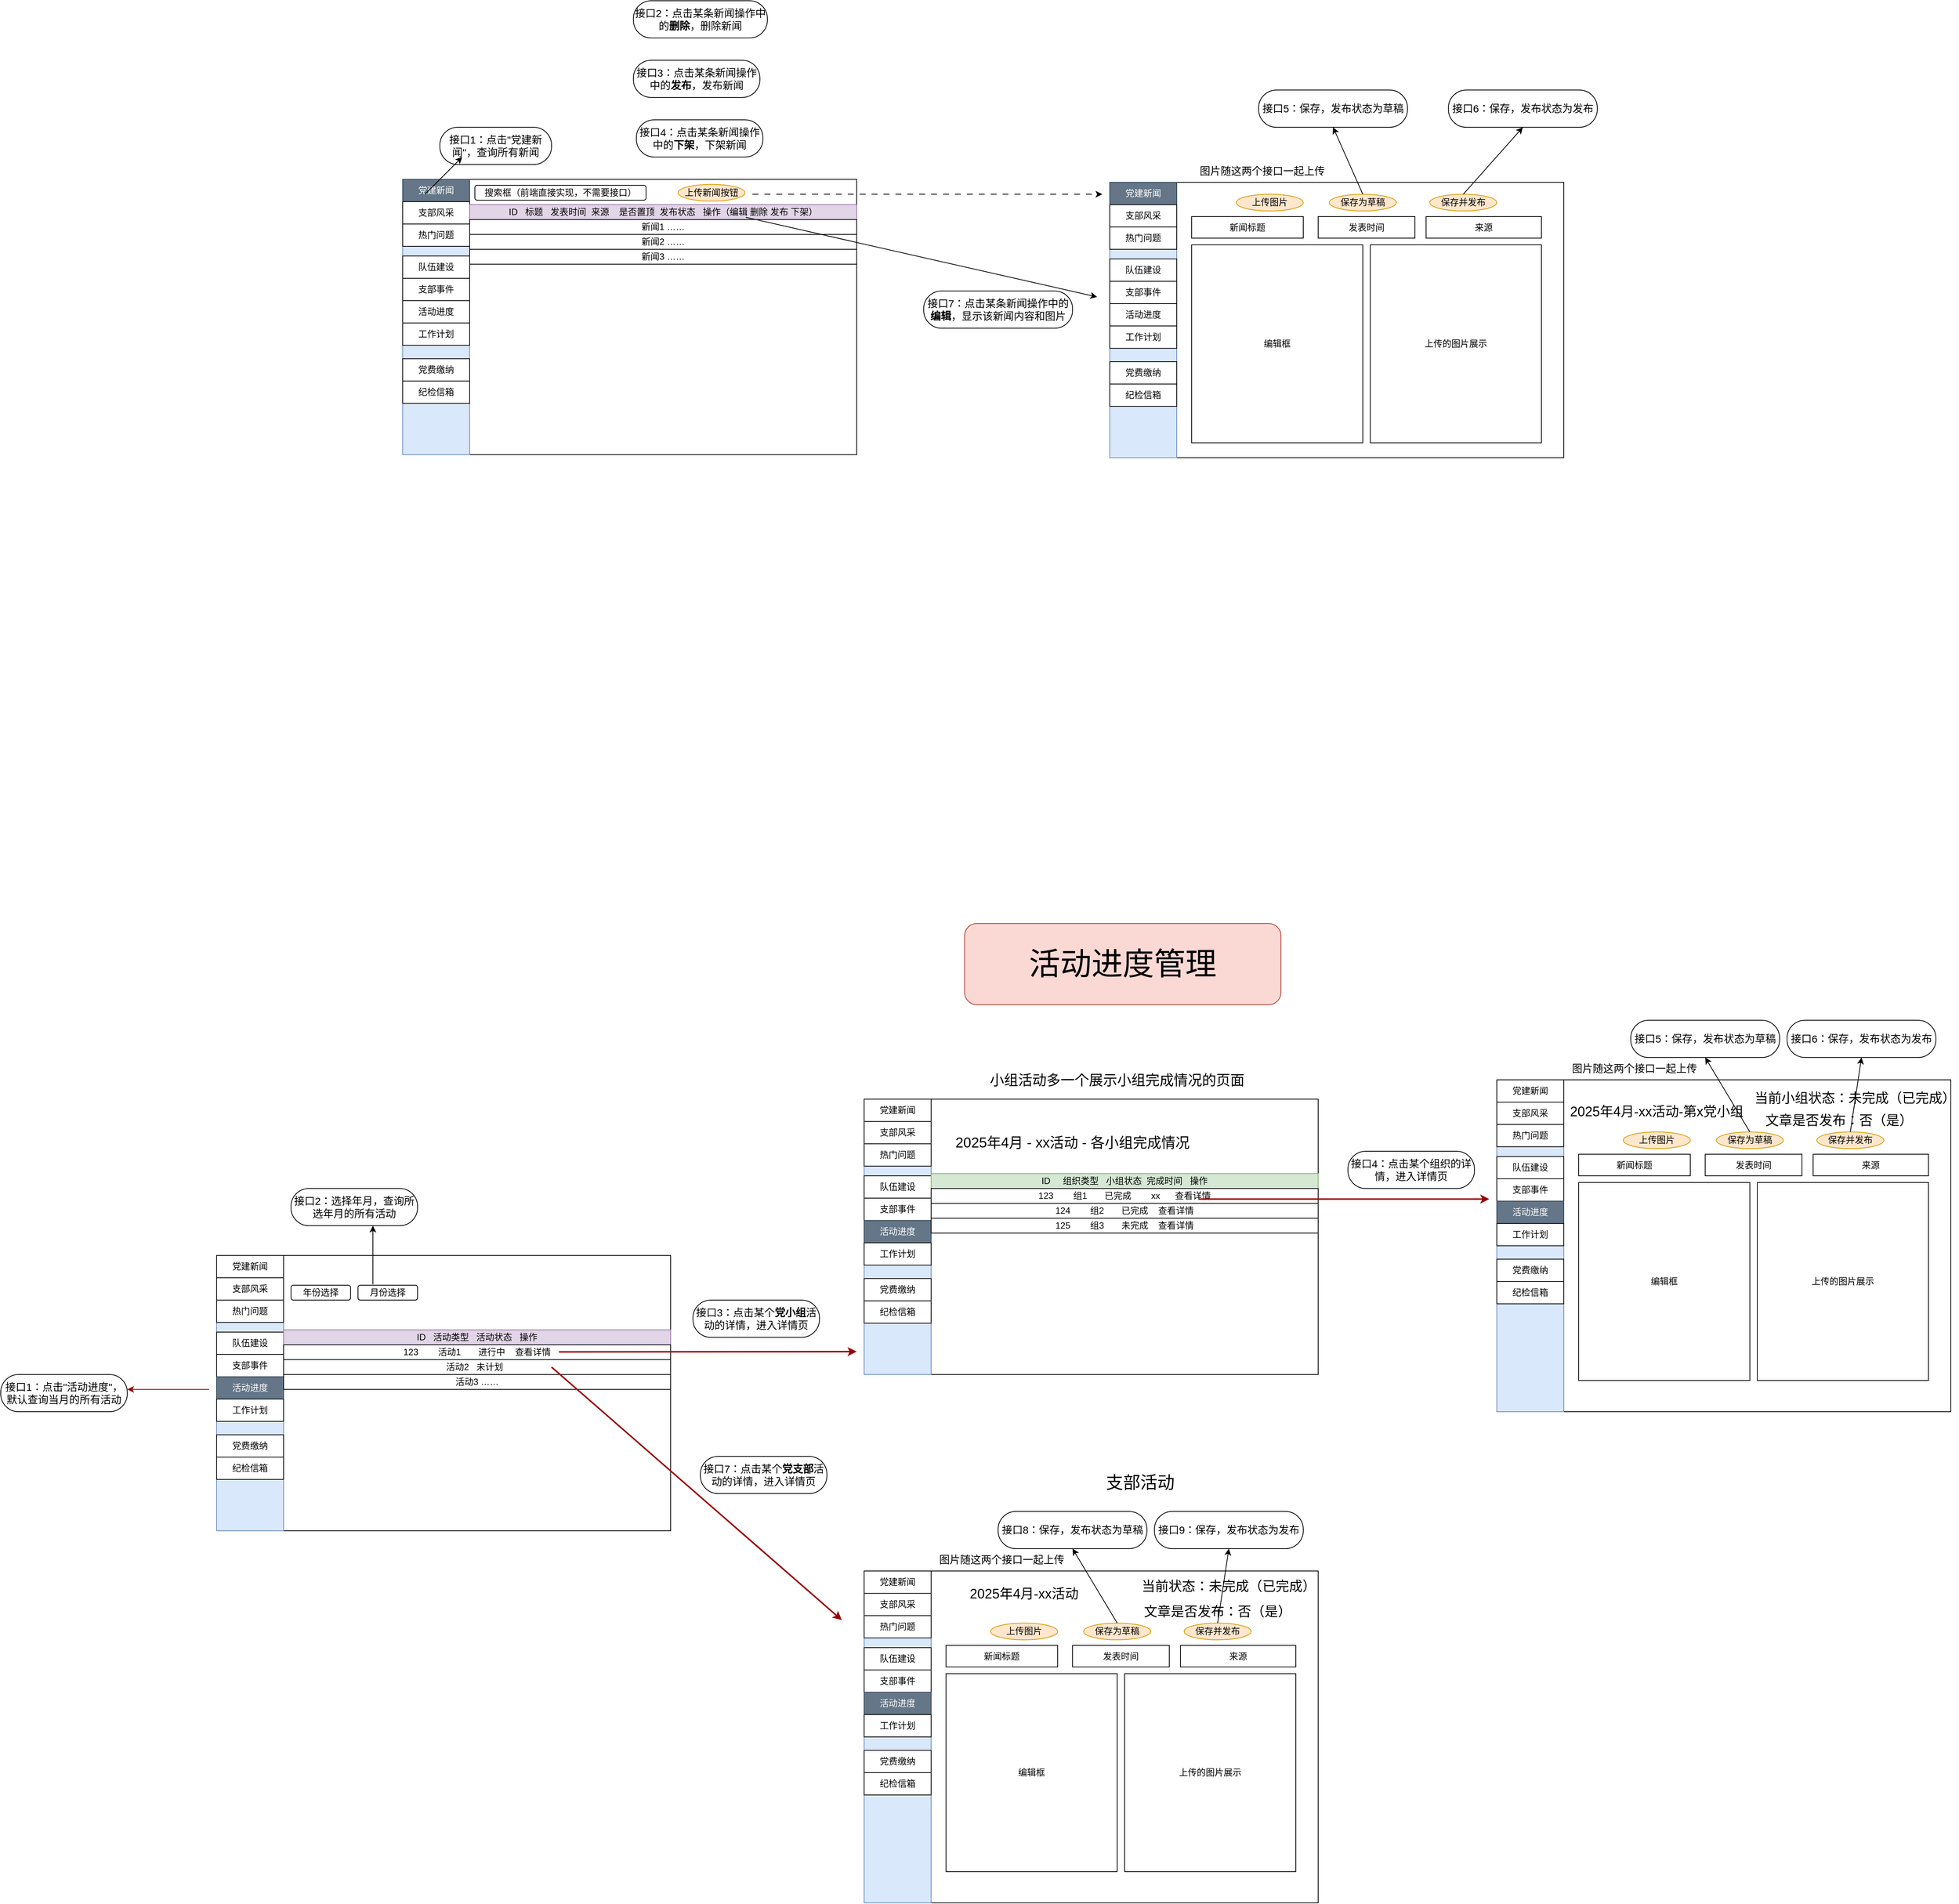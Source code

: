 <mxfile version="26.2.12">
  <diagram name="第 1 页" id="cV_gcN_X0pGUUscdExKk">
    <mxGraphModel dx="4307" dy="2989" grid="1" gridSize="10" guides="1" tooltips="1" connect="1" arrows="1" fold="1" page="1" pageScale="1" pageWidth="827" pageHeight="1169" math="0" shadow="0">
      <root>
        <mxCell id="0" />
        <mxCell id="1" parent="0" />
        <mxCell id="2ej9m6dImVk6T2aK4AlW-9" value="" style="rounded=0;whiteSpace=wrap;html=1;" parent="1" vertex="1">
          <mxGeometry x="100" y="60" width="610" height="370" as="geometry" />
        </mxCell>
        <mxCell id="2ej9m6dImVk6T2aK4AlW-2" value="" style="rounded=0;whiteSpace=wrap;html=1;fillColor=#dae8fc;strokeColor=#6c8ebf;" parent="1" vertex="1">
          <mxGeometry x="100" y="60" width="90" height="370" as="geometry" />
        </mxCell>
        <mxCell id="2ej9m6dImVk6T2aK4AlW-15" value="" style="group;fillColor=#dae8fc;strokeColor=#6c8ebf;" parent="1" vertex="1" connectable="0">
          <mxGeometry x="100" y="60" width="90" height="270" as="geometry" />
        </mxCell>
        <mxCell id="2ej9m6dImVk6T2aK4AlW-3" value="党建新闻" style="rounded=0;whiteSpace=wrap;html=1;fillColor=#647687;strokeColor=#314354;fontColor=#ffffff;" parent="2ej9m6dImVk6T2aK4AlW-15" vertex="1">
          <mxGeometry width="90" height="30" as="geometry" />
        </mxCell>
        <mxCell id="2ej9m6dImVk6T2aK4AlW-4" value="支部风采" style="rounded=0;whiteSpace=wrap;html=1;" parent="2ej9m6dImVk6T2aK4AlW-15" vertex="1">
          <mxGeometry y="30" width="90" height="30" as="geometry" />
        </mxCell>
        <mxCell id="2ej9m6dImVk6T2aK4AlW-5" value="热门问题" style="rounded=0;whiteSpace=wrap;html=1;" parent="2ej9m6dImVk6T2aK4AlW-15" vertex="1">
          <mxGeometry y="60" width="90" height="30" as="geometry" />
        </mxCell>
        <mxCell id="2ej9m6dImVk6T2aK4AlW-6" value="支部事件" style="rounded=0;whiteSpace=wrap;html=1;" parent="2ej9m6dImVk6T2aK4AlW-15" vertex="1">
          <mxGeometry y="133" width="90" height="30" as="geometry" />
        </mxCell>
        <mxCell id="2ej9m6dImVk6T2aK4AlW-7" value="队伍建设" style="rounded=0;whiteSpace=wrap;html=1;" parent="2ej9m6dImVk6T2aK4AlW-15" vertex="1">
          <mxGeometry y="103" width="90" height="30" as="geometry" />
        </mxCell>
        <mxCell id="2ej9m6dImVk6T2aK4AlW-10" value="活动进度" style="rounded=0;whiteSpace=wrap;html=1;" parent="2ej9m6dImVk6T2aK4AlW-15" vertex="1">
          <mxGeometry y="163" width="90" height="30" as="geometry" />
        </mxCell>
        <mxCell id="2ej9m6dImVk6T2aK4AlW-11" value="工作计划" style="rounded=0;whiteSpace=wrap;html=1;" parent="2ej9m6dImVk6T2aK4AlW-15" vertex="1">
          <mxGeometry y="193" width="90" height="30" as="geometry" />
        </mxCell>
        <mxCell id="2ej9m6dImVk6T2aK4AlW-12" value="党费缴纳" style="rounded=0;whiteSpace=wrap;html=1;" parent="2ej9m6dImVk6T2aK4AlW-15" vertex="1">
          <mxGeometry y="241" width="90" height="30" as="geometry" />
        </mxCell>
        <mxCell id="2ej9m6dImVk6T2aK4AlW-13" value="纪检信箱" style="rounded=0;whiteSpace=wrap;html=1;" parent="2ej9m6dImVk6T2aK4AlW-15" vertex="1">
          <mxGeometry y="271" width="90" height="30" as="geometry" />
        </mxCell>
        <mxCell id="2ej9m6dImVk6T2aK4AlW-16" value="" style="rounded=0;whiteSpace=wrap;html=1;" parent="1" vertex="1">
          <mxGeometry x="190" y="94" width="400" height="20" as="geometry" />
        </mxCell>
        <mxCell id="2ej9m6dImVk6T2aK4AlW-17" value="ID&amp;nbsp; &amp;nbsp;标题&amp;nbsp; &amp;nbsp;发表时间&amp;nbsp; 来源&amp;nbsp; &amp;nbsp; 是否置顶&amp;nbsp; 发布状态&amp;nbsp; &amp;nbsp;操作（编辑 删除 发布 下架）" style="rounded=0;whiteSpace=wrap;html=1;fillColor=#e1d5e7;strokeColor=#9673a6;" parent="1" vertex="1">
          <mxGeometry x="190" y="94" width="520" height="20" as="geometry" />
        </mxCell>
        <mxCell id="2ej9m6dImVk6T2aK4AlW-31" value="新闻1 ……" style="rounded=0;whiteSpace=wrap;html=1;" parent="1" vertex="1">
          <mxGeometry x="190" y="114" width="520" height="20" as="geometry" />
        </mxCell>
        <mxCell id="2ej9m6dImVk6T2aK4AlW-32" value="新闻2 ……" style="rounded=0;whiteSpace=wrap;html=1;" parent="1" vertex="1">
          <mxGeometry x="190" y="134" width="520" height="20" as="geometry" />
        </mxCell>
        <mxCell id="2ej9m6dImVk6T2aK4AlW-33" value="新闻3 ……" style="rounded=0;whiteSpace=wrap;html=1;" parent="1" vertex="1">
          <mxGeometry x="190" y="154" width="520" height="20" as="geometry" />
        </mxCell>
        <mxCell id="2ej9m6dImVk6T2aK4AlW-34" value="接口1：点击&quot;党建新闻&quot;，查询所有新闻" style="rounded=1;whiteSpace=wrap;html=1;arcSize=48;fontSize=14;" parent="1" vertex="1">
          <mxGeometry x="150" y="-10" width="150" height="50" as="geometry" />
        </mxCell>
        <mxCell id="2ej9m6dImVk6T2aK4AlW-35" value="接口7：点击某条新闻操作中的&lt;b&gt;编辑&lt;/b&gt;，显示该新闻内容和图片" style="rounded=1;whiteSpace=wrap;html=1;arcSize=48;fontSize=14;" parent="1" vertex="1">
          <mxGeometry x="800" y="210" width="200" height="50" as="geometry" />
        </mxCell>
        <mxCell id="2ej9m6dImVk6T2aK4AlW-36" value="接口2：点击某条新闻操作中的&lt;b&gt;删除&lt;/b&gt;，删除新闻" style="rounded=1;whiteSpace=wrap;html=1;arcSize=48;fontSize=14;" parent="1" vertex="1">
          <mxGeometry x="410" y="-180" width="180" height="50" as="geometry" />
        </mxCell>
        <mxCell id="2ej9m6dImVk6T2aK4AlW-37" value="接口3：点击某条新闻操作中的&lt;b&gt;发布&lt;/b&gt;，发布新闻" style="rounded=1;whiteSpace=wrap;html=1;arcSize=48;fontSize=14;" parent="1" vertex="1">
          <mxGeometry x="410" y="-100" width="170" height="50" as="geometry" />
        </mxCell>
        <mxCell id="2ej9m6dImVk6T2aK4AlW-55" value="搜索框（前端直接实现，不需要接口）" style="rounded=1;whiteSpace=wrap;html=1;" parent="1" vertex="1">
          <mxGeometry x="197" y="68" width="230" height="20" as="geometry" />
        </mxCell>
        <mxCell id="2ej9m6dImVk6T2aK4AlW-57" value="" style="endArrow=classic;html=1;rounded=0;exitX=0.727;exitY=-0.05;exitDx=0;exitDy=0;exitPerimeter=0;" parent="1" edge="1">
          <mxGeometry width="50" height="50" relative="1" as="geometry">
            <mxPoint x="561.04" y="111" as="sourcePoint" />
            <mxPoint x="1033" y="218" as="targetPoint" />
          </mxGeometry>
        </mxCell>
        <mxCell id="2ej9m6dImVk6T2aK4AlW-58" value="" style="endArrow=classic;html=1;rounded=0;" parent="1" edge="1">
          <mxGeometry width="50" height="50" relative="1" as="geometry">
            <mxPoint x="130" y="80" as="sourcePoint" />
            <mxPoint x="180" y="30" as="targetPoint" />
          </mxGeometry>
        </mxCell>
        <mxCell id="2ej9m6dImVk6T2aK4AlW-59" value="" style="endArrow=classic;html=1;rounded=0;dashed=1;dashPattern=8 8;" parent="1" edge="1">
          <mxGeometry width="50" height="50" relative="1" as="geometry">
            <mxPoint x="570" y="80" as="sourcePoint" />
            <mxPoint x="1040" y="80" as="targetPoint" />
          </mxGeometry>
        </mxCell>
        <mxCell id="2ej9m6dImVk6T2aK4AlW-61" value="" style="rounded=0;whiteSpace=wrap;html=1;" parent="1" vertex="1">
          <mxGeometry x="1050" y="64" width="610" height="370" as="geometry" />
        </mxCell>
        <mxCell id="2ej9m6dImVk6T2aK4AlW-62" value="" style="rounded=0;whiteSpace=wrap;html=1;fillColor=#dae8fc;strokeColor=#6c8ebf;" parent="1" vertex="1">
          <mxGeometry x="1050" y="64" width="90" height="370" as="geometry" />
        </mxCell>
        <mxCell id="2ej9m6dImVk6T2aK4AlW-63" value="" style="group;fillColor=#dae8fc;strokeColor=#6c8ebf;" parent="1" vertex="1" connectable="0">
          <mxGeometry x="1050" y="64" width="90" height="270" as="geometry" />
        </mxCell>
        <mxCell id="2ej9m6dImVk6T2aK4AlW-64" value="党建新闻" style="rounded=0;whiteSpace=wrap;html=1;fillColor=#647687;strokeColor=#314354;fontColor=#ffffff;" parent="2ej9m6dImVk6T2aK4AlW-63" vertex="1">
          <mxGeometry width="90" height="30" as="geometry" />
        </mxCell>
        <mxCell id="2ej9m6dImVk6T2aK4AlW-65" value="支部风采" style="rounded=0;whiteSpace=wrap;html=1;" parent="2ej9m6dImVk6T2aK4AlW-63" vertex="1">
          <mxGeometry y="30" width="90" height="30" as="geometry" />
        </mxCell>
        <mxCell id="2ej9m6dImVk6T2aK4AlW-66" value="热门问题" style="rounded=0;whiteSpace=wrap;html=1;" parent="2ej9m6dImVk6T2aK4AlW-63" vertex="1">
          <mxGeometry y="60" width="90" height="30" as="geometry" />
        </mxCell>
        <mxCell id="2ej9m6dImVk6T2aK4AlW-67" value="支部事件" style="rounded=0;whiteSpace=wrap;html=1;" parent="2ej9m6dImVk6T2aK4AlW-63" vertex="1">
          <mxGeometry y="133" width="90" height="30" as="geometry" />
        </mxCell>
        <mxCell id="2ej9m6dImVk6T2aK4AlW-68" value="队伍建设" style="rounded=0;whiteSpace=wrap;html=1;" parent="2ej9m6dImVk6T2aK4AlW-63" vertex="1">
          <mxGeometry y="103" width="90" height="30" as="geometry" />
        </mxCell>
        <mxCell id="2ej9m6dImVk6T2aK4AlW-69" value="活动进度" style="rounded=0;whiteSpace=wrap;html=1;" parent="2ej9m6dImVk6T2aK4AlW-63" vertex="1">
          <mxGeometry y="163" width="90" height="30" as="geometry" />
        </mxCell>
        <mxCell id="2ej9m6dImVk6T2aK4AlW-70" value="工作计划" style="rounded=0;whiteSpace=wrap;html=1;" parent="2ej9m6dImVk6T2aK4AlW-63" vertex="1">
          <mxGeometry y="193" width="90" height="30" as="geometry" />
        </mxCell>
        <mxCell id="2ej9m6dImVk6T2aK4AlW-71" value="党费缴纳" style="rounded=0;whiteSpace=wrap;html=1;" parent="2ej9m6dImVk6T2aK4AlW-63" vertex="1">
          <mxGeometry y="241" width="90" height="30" as="geometry" />
        </mxCell>
        <mxCell id="2ej9m6dImVk6T2aK4AlW-72" value="纪检信箱" style="rounded=0;whiteSpace=wrap;html=1;" parent="2ej9m6dImVk6T2aK4AlW-63" vertex="1">
          <mxGeometry y="271" width="90" height="30" as="geometry" />
        </mxCell>
        <mxCell id="2ej9m6dImVk6T2aK4AlW-73" value="编辑框" style="rounded=0;whiteSpace=wrap;html=1;" parent="1" vertex="1">
          <mxGeometry x="1160" y="148" width="230" height="266" as="geometry" />
        </mxCell>
        <mxCell id="2ej9m6dImVk6T2aK4AlW-74" value="接口5：保存，发布状态为草稿" style="rounded=1;whiteSpace=wrap;html=1;arcSize=48;fontSize=14;" parent="1" vertex="1">
          <mxGeometry x="1250" y="-60" width="200" height="50" as="geometry" />
        </mxCell>
        <mxCell id="2ej9m6dImVk6T2aK4AlW-75" value="上传的图片展示" style="rounded=0;whiteSpace=wrap;html=1;" parent="1" vertex="1">
          <mxGeometry x="1400" y="148" width="230" height="266" as="geometry" />
        </mxCell>
        <mxCell id="2ej9m6dImVk6T2aK4AlW-76" value="新闻标题" style="rounded=0;whiteSpace=wrap;html=1;" parent="1" vertex="1">
          <mxGeometry x="1160" y="110" width="150" height="29" as="geometry" />
        </mxCell>
        <mxCell id="2ej9m6dImVk6T2aK4AlW-77" value="发表时间" style="rounded=0;whiteSpace=wrap;html=1;" parent="1" vertex="1">
          <mxGeometry x="1330" y="110" width="130" height="29" as="geometry" />
        </mxCell>
        <mxCell id="2ej9m6dImVk6T2aK4AlW-78" value="来源" style="rounded=0;whiteSpace=wrap;html=1;" parent="1" vertex="1">
          <mxGeometry x="1475" y="110" width="155" height="29" as="geometry" />
        </mxCell>
        <mxCell id="2ej9m6dImVk6T2aK4AlW-81" value="上传新闻按钮" style="ellipse;whiteSpace=wrap;html=1;fillColor=#ffe6cc;strokeColor=#d79b00;" parent="1" vertex="1">
          <mxGeometry x="470" y="66.75" width="90" height="22.5" as="geometry" />
        </mxCell>
        <mxCell id="2ej9m6dImVk6T2aK4AlW-82" value="保存为草稿" style="ellipse;whiteSpace=wrap;html=1;fillColor=#ffe6cc;strokeColor=#d79b00;" parent="1" vertex="1">
          <mxGeometry x="1345" y="80" width="90" height="22.5" as="geometry" />
        </mxCell>
        <mxCell id="2ej9m6dImVk6T2aK4AlW-83" value="保存并发布" style="ellipse;whiteSpace=wrap;html=1;fillColor=#ffe6cc;strokeColor=#d79b00;" parent="1" vertex="1">
          <mxGeometry x="1480" y="80" width="90" height="22.5" as="geometry" />
        </mxCell>
        <mxCell id="2ej9m6dImVk6T2aK4AlW-84" value="" style="endArrow=classic;html=1;rounded=0;entryX=0.5;entryY=1;entryDx=0;entryDy=0;exitX=0.5;exitY=0;exitDx=0;exitDy=0;" parent="1" source="2ej9m6dImVk6T2aK4AlW-82" target="2ej9m6dImVk6T2aK4AlW-74" edge="1">
          <mxGeometry width="50" height="50" relative="1" as="geometry">
            <mxPoint x="1365" y="40" as="sourcePoint" />
            <mxPoint x="1415" y="-10" as="targetPoint" />
          </mxGeometry>
        </mxCell>
        <mxCell id="2ej9m6dImVk6T2aK4AlW-85" value="接口6：保存，发布状态为发布" style="rounded=1;whiteSpace=wrap;html=1;arcSize=48;fontSize=14;" parent="1" vertex="1">
          <mxGeometry x="1505" y="-60" width="200" height="50" as="geometry" />
        </mxCell>
        <mxCell id="2ej9m6dImVk6T2aK4AlW-86" value="" style="endArrow=classic;html=1;rounded=0;entryX=0.5;entryY=1;entryDx=0;entryDy=0;exitX=0.5;exitY=0;exitDx=0;exitDy=0;" parent="1" source="2ej9m6dImVk6T2aK4AlW-83" target="2ej9m6dImVk6T2aK4AlW-85" edge="1">
          <mxGeometry width="50" height="50" relative="1" as="geometry">
            <mxPoint x="1600" y="90" as="sourcePoint" />
            <mxPoint x="1560" as="targetPoint" />
          </mxGeometry>
        </mxCell>
        <mxCell id="2ej9m6dImVk6T2aK4AlW-87" value="接口4：点击某条新闻操作中的&lt;b&gt;下架&lt;/b&gt;，下架新闻" style="rounded=1;whiteSpace=wrap;html=1;arcSize=48;fontSize=14;" parent="1" vertex="1">
          <mxGeometry x="414" y="-20" width="170" height="50" as="geometry" />
        </mxCell>
        <mxCell id="2ej9m6dImVk6T2aK4AlW-88" value="上传图片" style="ellipse;whiteSpace=wrap;html=1;fillColor=#ffe6cc;strokeColor=#d79b00;" parent="1" vertex="1">
          <mxGeometry x="1220" y="80" width="90" height="22.5" as="geometry" />
        </mxCell>
        <mxCell id="2ej9m6dImVk6T2aK4AlW-92" value="图片随这两个接口一起上传" style="text;html=1;align=center;verticalAlign=middle;whiteSpace=wrap;rounded=0;fontSize=14;" parent="1" vertex="1">
          <mxGeometry x="1170" y="34" width="170" height="30" as="geometry" />
        </mxCell>
        <mxCell id="Dr8Sf73SlvZakod9FH-J-1" value="" style="rounded=0;whiteSpace=wrap;html=1;" parent="1" vertex="1">
          <mxGeometry x="-150" y="1506" width="610" height="370" as="geometry" />
        </mxCell>
        <mxCell id="Dr8Sf73SlvZakod9FH-J-2" value="" style="rounded=0;whiteSpace=wrap;html=1;fillColor=#dae8fc;strokeColor=#6c8ebf;" parent="1" vertex="1">
          <mxGeometry x="-150" y="1506" width="90" height="370" as="geometry" />
        </mxCell>
        <mxCell id="Dr8Sf73SlvZakod9FH-J-3" value="" style="group;fillColor=#dae8fc;strokeColor=#6c8ebf;" parent="1" vertex="1" connectable="0">
          <mxGeometry x="-150" y="1506" width="90" height="270" as="geometry" />
        </mxCell>
        <mxCell id="Dr8Sf73SlvZakod9FH-J-4" value="党建新闻" style="rounded=0;whiteSpace=wrap;html=1;" parent="Dr8Sf73SlvZakod9FH-J-3" vertex="1">
          <mxGeometry width="90" height="30" as="geometry" />
        </mxCell>
        <mxCell id="Dr8Sf73SlvZakod9FH-J-5" value="支部风采" style="rounded=0;whiteSpace=wrap;html=1;" parent="Dr8Sf73SlvZakod9FH-J-3" vertex="1">
          <mxGeometry y="30" width="90" height="30" as="geometry" />
        </mxCell>
        <mxCell id="Dr8Sf73SlvZakod9FH-J-6" value="热门问题" style="rounded=0;whiteSpace=wrap;html=1;" parent="Dr8Sf73SlvZakod9FH-J-3" vertex="1">
          <mxGeometry y="60" width="90" height="30" as="geometry" />
        </mxCell>
        <mxCell id="Dr8Sf73SlvZakod9FH-J-7" value="支部事件" style="rounded=0;whiteSpace=wrap;html=1;" parent="Dr8Sf73SlvZakod9FH-J-3" vertex="1">
          <mxGeometry y="133" width="90" height="30" as="geometry" />
        </mxCell>
        <mxCell id="Dr8Sf73SlvZakod9FH-J-8" value="队伍建设" style="rounded=0;whiteSpace=wrap;html=1;" parent="Dr8Sf73SlvZakod9FH-J-3" vertex="1">
          <mxGeometry y="103" width="90" height="30" as="geometry" />
        </mxCell>
        <mxCell id="Dr8Sf73SlvZakod9FH-J-9" value="活动进度" style="rounded=0;whiteSpace=wrap;html=1;fillColor=#647687;fontColor=#ffffff;strokeColor=#314354;" parent="Dr8Sf73SlvZakod9FH-J-3" vertex="1">
          <mxGeometry y="163" width="90" height="30" as="geometry" />
        </mxCell>
        <mxCell id="Dr8Sf73SlvZakod9FH-J-10" value="工作计划" style="rounded=0;whiteSpace=wrap;html=1;" parent="Dr8Sf73SlvZakod9FH-J-3" vertex="1">
          <mxGeometry y="193" width="90" height="30" as="geometry" />
        </mxCell>
        <mxCell id="Dr8Sf73SlvZakod9FH-J-11" value="党费缴纳" style="rounded=0;whiteSpace=wrap;html=1;" parent="Dr8Sf73SlvZakod9FH-J-3" vertex="1">
          <mxGeometry y="241" width="90" height="30" as="geometry" />
        </mxCell>
        <mxCell id="Dr8Sf73SlvZakod9FH-J-12" value="纪检信箱" style="rounded=0;whiteSpace=wrap;html=1;" parent="Dr8Sf73SlvZakod9FH-J-3" vertex="1">
          <mxGeometry y="271" width="90" height="30" as="geometry" />
        </mxCell>
        <mxCell id="Dr8Sf73SlvZakod9FH-J-20" value="接口1：点击&quot;活动进度&quot;，默认查询当月的所有活动" style="rounded=1;whiteSpace=wrap;html=1;arcSize=48;fontSize=14;" parent="1" vertex="1">
          <mxGeometry x="-440" y="1666" width="170" height="50" as="geometry" />
        </mxCell>
        <mxCell id="Dr8Sf73SlvZakod9FH-J-21" value="" style="endArrow=classic;html=1;rounded=0;strokeColor=#990000;" parent="1" edge="1">
          <mxGeometry width="50" height="50" relative="1" as="geometry">
            <mxPoint x="-160" y="1686" as="sourcePoint" />
            <mxPoint x="-270" y="1686" as="targetPoint" />
          </mxGeometry>
        </mxCell>
        <mxCell id="Dr8Sf73SlvZakod9FH-J-24" value="ID&amp;nbsp; &amp;nbsp;活动类型&amp;nbsp; &amp;nbsp;活动状态&amp;nbsp; &amp;nbsp;操作" style="rounded=0;whiteSpace=wrap;html=1;fillColor=#e1d5e7;strokeColor=#9673a6;" parent="1" vertex="1">
          <mxGeometry x="-60" y="1606" width="520" height="20" as="geometry" />
        </mxCell>
        <mxCell id="Dr8Sf73SlvZakod9FH-J-25" value="年份选择" style="rounded=1;whiteSpace=wrap;html=1;" parent="1" vertex="1">
          <mxGeometry x="-50" y="1546" width="80" height="20" as="geometry" />
        </mxCell>
        <mxCell id="Dr8Sf73SlvZakod9FH-J-26" value="月份选择" style="rounded=1;whiteSpace=wrap;html=1;" parent="1" vertex="1">
          <mxGeometry x="40" y="1546" width="80" height="20" as="geometry" />
        </mxCell>
        <mxCell id="Dr8Sf73SlvZakod9FH-J-36" value="123&amp;nbsp; &amp;nbsp; &amp;nbsp; &amp;nbsp; 活动1&amp;nbsp; &amp;nbsp; &amp;nbsp; &amp;nbsp;进行中&amp;nbsp; &amp;nbsp; 查看详情" style="rounded=0;whiteSpace=wrap;html=1;" parent="1" vertex="1">
          <mxGeometry x="-60" y="1626" width="520" height="20" as="geometry" />
        </mxCell>
        <mxCell id="Dr8Sf73SlvZakod9FH-J-37" value="活动2&amp;nbsp; &amp;nbsp;未计划&amp;nbsp;&amp;nbsp;" style="rounded=0;whiteSpace=wrap;html=1;" parent="1" vertex="1">
          <mxGeometry x="-60" y="1646" width="520" height="20" as="geometry" />
        </mxCell>
        <mxCell id="Dr8Sf73SlvZakod9FH-J-38" value="活动3 ……" style="rounded=0;whiteSpace=wrap;html=1;" parent="1" vertex="1">
          <mxGeometry x="-60" y="1666" width="520" height="20" as="geometry" />
        </mxCell>
        <mxCell id="Dr8Sf73SlvZakod9FH-J-39" value="" style="endArrow=classic;html=1;rounded=0;strokeColor=#990000;strokeWidth=2;" parent="1" edge="1">
          <mxGeometry width="50" height="50" relative="1" as="geometry">
            <mxPoint x="310" y="1635.66" as="sourcePoint" />
            <mxPoint x="710" y="1635.29" as="targetPoint" />
          </mxGeometry>
        </mxCell>
        <mxCell id="Dr8Sf73SlvZakod9FH-J-40" value="接口3：点击某个&lt;b&gt;党小组&lt;/b&gt;活动的详情，进入详情页" style="rounded=1;whiteSpace=wrap;html=1;arcSize=48;fontSize=14;" parent="1" vertex="1">
          <mxGeometry x="490" y="1566" width="170" height="50" as="geometry" />
        </mxCell>
        <mxCell id="Dr8Sf73SlvZakod9FH-J-41" value="接口2：选择年月，查询所选年月的所有活动" style="rounded=1;whiteSpace=wrap;html=1;arcSize=48;fontSize=14;" parent="1" vertex="1">
          <mxGeometry x="-50" y="1416" width="170" height="50" as="geometry" />
        </mxCell>
        <mxCell id="Dr8Sf73SlvZakod9FH-J-42" value="" style="endArrow=classic;html=1;rounded=0;" parent="1" edge="1">
          <mxGeometry width="50" height="50" relative="1" as="geometry">
            <mxPoint x="60" y="1544.75" as="sourcePoint" />
            <mxPoint x="60" y="1466" as="targetPoint" />
          </mxGeometry>
        </mxCell>
        <mxCell id="Dr8Sf73SlvZakod9FH-J-44" value="" style="rounded=0;whiteSpace=wrap;html=1;" parent="1" vertex="1">
          <mxGeometry x="720" y="1296" width="610" height="370" as="geometry" />
        </mxCell>
        <mxCell id="Dr8Sf73SlvZakod9FH-J-45" value="" style="rounded=0;whiteSpace=wrap;html=1;fillColor=#dae8fc;strokeColor=#6c8ebf;" parent="1" vertex="1">
          <mxGeometry x="720" y="1296" width="90" height="370" as="geometry" />
        </mxCell>
        <mxCell id="Dr8Sf73SlvZakod9FH-J-46" value="" style="group;fillColor=#dae8fc;strokeColor=#6c8ebf;" parent="1" vertex="1" connectable="0">
          <mxGeometry x="720" y="1296" width="90" height="270" as="geometry" />
        </mxCell>
        <mxCell id="Dr8Sf73SlvZakod9FH-J-47" value="党建新闻" style="rounded=0;whiteSpace=wrap;html=1;" parent="Dr8Sf73SlvZakod9FH-J-46" vertex="1">
          <mxGeometry width="90" height="30" as="geometry" />
        </mxCell>
        <mxCell id="Dr8Sf73SlvZakod9FH-J-48" value="支部风采" style="rounded=0;whiteSpace=wrap;html=1;" parent="Dr8Sf73SlvZakod9FH-J-46" vertex="1">
          <mxGeometry y="30" width="90" height="30" as="geometry" />
        </mxCell>
        <mxCell id="Dr8Sf73SlvZakod9FH-J-49" value="热门问题" style="rounded=0;whiteSpace=wrap;html=1;" parent="Dr8Sf73SlvZakod9FH-J-46" vertex="1">
          <mxGeometry y="60" width="90" height="30" as="geometry" />
        </mxCell>
        <mxCell id="Dr8Sf73SlvZakod9FH-J-50" value="支部事件" style="rounded=0;whiteSpace=wrap;html=1;" parent="Dr8Sf73SlvZakod9FH-J-46" vertex="1">
          <mxGeometry y="133" width="90" height="30" as="geometry" />
        </mxCell>
        <mxCell id="Dr8Sf73SlvZakod9FH-J-51" value="队伍建设" style="rounded=0;whiteSpace=wrap;html=1;" parent="Dr8Sf73SlvZakod9FH-J-46" vertex="1">
          <mxGeometry y="103" width="90" height="30" as="geometry" />
        </mxCell>
        <mxCell id="Dr8Sf73SlvZakod9FH-J-52" value="活动进度" style="rounded=0;whiteSpace=wrap;html=1;fillColor=#647687;fontColor=#ffffff;strokeColor=#314354;" parent="Dr8Sf73SlvZakod9FH-J-46" vertex="1">
          <mxGeometry y="163" width="90" height="30" as="geometry" />
        </mxCell>
        <mxCell id="Dr8Sf73SlvZakod9FH-J-53" value="工作计划" style="rounded=0;whiteSpace=wrap;html=1;" parent="Dr8Sf73SlvZakod9FH-J-46" vertex="1">
          <mxGeometry y="193" width="90" height="30" as="geometry" />
        </mxCell>
        <mxCell id="Dr8Sf73SlvZakod9FH-J-54" value="党费缴纳" style="rounded=0;whiteSpace=wrap;html=1;" parent="Dr8Sf73SlvZakod9FH-J-46" vertex="1">
          <mxGeometry y="241" width="90" height="30" as="geometry" />
        </mxCell>
        <mxCell id="Dr8Sf73SlvZakod9FH-J-55" value="纪检信箱" style="rounded=0;whiteSpace=wrap;html=1;" parent="Dr8Sf73SlvZakod9FH-J-46" vertex="1">
          <mxGeometry y="271" width="90" height="30" as="geometry" />
        </mxCell>
        <mxCell id="Dr8Sf73SlvZakod9FH-J-56" value="ID&amp;nbsp; &amp;nbsp; &amp;nbsp;组织类型&amp;nbsp; &amp;nbsp;小组状态&amp;nbsp; 完成时间&amp;nbsp; &amp;nbsp;操作" style="rounded=0;whiteSpace=wrap;html=1;fillColor=#d5e8d4;strokeColor=#82b366;" parent="1" vertex="1">
          <mxGeometry x="810" y="1396" width="520" height="20" as="geometry" />
        </mxCell>
        <mxCell id="Dr8Sf73SlvZakod9FH-J-59" value="123&amp;nbsp; &amp;nbsp; &amp;nbsp; &amp;nbsp; 组1&amp;nbsp; &amp;nbsp; &amp;nbsp; &amp;nbsp;已完成&amp;nbsp; &amp;nbsp; &amp;nbsp; &amp;nbsp; xx&amp;nbsp; &amp;nbsp; &amp;nbsp; 查看详情" style="rounded=0;whiteSpace=wrap;html=1;" parent="1" vertex="1">
          <mxGeometry x="810" y="1416" width="520" height="20" as="geometry" />
        </mxCell>
        <mxCell id="Dr8Sf73SlvZakod9FH-J-62" value="小组活动多一个展示小组完成情况的页面" style="text;html=1;align=center;verticalAlign=middle;whiteSpace=wrap;rounded=0;fontSize=19;" parent="1" vertex="1">
          <mxGeometry x="880" y="1256" width="360" height="30" as="geometry" />
        </mxCell>
        <mxCell id="Dr8Sf73SlvZakod9FH-J-63" value="支部活动" style="text;html=1;align=center;verticalAlign=middle;whiteSpace=wrap;rounded=0;fontSize=23;" parent="1" vertex="1">
          <mxGeometry x="1021" y="1796" width="140" height="30" as="geometry" />
        </mxCell>
        <mxCell id="Dr8Sf73SlvZakod9FH-J-64" value="2025年4月 - xx活动 - 各小组完成情况" style="text;html=1;align=center;verticalAlign=middle;whiteSpace=wrap;rounded=0;fontSize=19;" parent="1" vertex="1">
          <mxGeometry x="830" y="1340" width="340" height="30" as="geometry" />
        </mxCell>
        <mxCell id="Dr8Sf73SlvZakod9FH-J-65" value="124&amp;nbsp; &amp;nbsp; &amp;nbsp; &amp;nbsp; 组2&amp;nbsp; &amp;nbsp; &amp;nbsp; &amp;nbsp;已完成&amp;nbsp; &amp;nbsp; 查看详情" style="rounded=0;whiteSpace=wrap;html=1;" parent="1" vertex="1">
          <mxGeometry x="810" y="1436" width="520" height="20" as="geometry" />
        </mxCell>
        <mxCell id="Dr8Sf73SlvZakod9FH-J-66" value="125&amp;nbsp; &amp;nbsp; &amp;nbsp; &amp;nbsp; 组3&amp;nbsp; &amp;nbsp; &amp;nbsp; &amp;nbsp;未完成&amp;nbsp; &amp;nbsp; 查看详情" style="rounded=0;whiteSpace=wrap;html=1;" parent="1" vertex="1">
          <mxGeometry x="810" y="1456" width="520" height="20" as="geometry" />
        </mxCell>
        <mxCell id="Dr8Sf73SlvZakod9FH-J-67" value="" style="endArrow=classic;html=1;rounded=0;strokeColor=light-dark(#990000,#FFC8C8);strokeWidth=2;" parent="1" edge="1">
          <mxGeometry width="50" height="50" relative="1" as="geometry">
            <mxPoint x="1170" y="1430.29" as="sourcePoint" />
            <mxPoint x="1560" y="1430.29" as="targetPoint" />
          </mxGeometry>
        </mxCell>
        <mxCell id="Dr8Sf73SlvZakod9FH-J-68" value="接口4：点击某个组织的详情，进入详情页" style="rounded=1;whiteSpace=wrap;html=1;arcSize=48;fontSize=14;" parent="1" vertex="1">
          <mxGeometry x="1370" y="1366" width="170" height="50" as="geometry" />
        </mxCell>
        <mxCell id="Dr8Sf73SlvZakod9FH-J-86" value="" style="rounded=0;whiteSpace=wrap;html=1;" parent="1" vertex="1">
          <mxGeometry x="720" y="1930" width="610" height="446" as="geometry" />
        </mxCell>
        <mxCell id="Dr8Sf73SlvZakod9FH-J-87" value="" style="rounded=0;whiteSpace=wrap;html=1;fillColor=#dae8fc;strokeColor=#6c8ebf;" parent="1" vertex="1">
          <mxGeometry x="720" y="1930" width="90" height="446" as="geometry" />
        </mxCell>
        <mxCell id="Dr8Sf73SlvZakod9FH-J-88" value="" style="group;" parent="1" vertex="1" connectable="0">
          <mxGeometry x="720" y="1930" width="90" height="270" as="geometry" />
        </mxCell>
        <mxCell id="Dr8Sf73SlvZakod9FH-J-89" value="党建新闻" style="rounded=0;whiteSpace=wrap;html=1;" parent="Dr8Sf73SlvZakod9FH-J-88" vertex="1">
          <mxGeometry width="90" height="30" as="geometry" />
        </mxCell>
        <mxCell id="Dr8Sf73SlvZakod9FH-J-90" value="支部风采" style="rounded=0;whiteSpace=wrap;html=1;" parent="Dr8Sf73SlvZakod9FH-J-88" vertex="1">
          <mxGeometry y="30" width="90" height="30" as="geometry" />
        </mxCell>
        <mxCell id="Dr8Sf73SlvZakod9FH-J-91" value="热门问题" style="rounded=0;whiteSpace=wrap;html=1;" parent="Dr8Sf73SlvZakod9FH-J-88" vertex="1">
          <mxGeometry y="60" width="90" height="30" as="geometry" />
        </mxCell>
        <mxCell id="Dr8Sf73SlvZakod9FH-J-92" value="支部事件" style="rounded=0;whiteSpace=wrap;html=1;" parent="Dr8Sf73SlvZakod9FH-J-88" vertex="1">
          <mxGeometry y="133" width="90" height="30" as="geometry" />
        </mxCell>
        <mxCell id="Dr8Sf73SlvZakod9FH-J-93" value="队伍建设" style="rounded=0;whiteSpace=wrap;html=1;" parent="Dr8Sf73SlvZakod9FH-J-88" vertex="1">
          <mxGeometry y="103" width="90" height="30" as="geometry" />
        </mxCell>
        <mxCell id="Dr8Sf73SlvZakod9FH-J-94" value="活动进度" style="rounded=0;whiteSpace=wrap;html=1;fillColor=#647687;fontColor=#ffffff;strokeColor=#314354;" parent="Dr8Sf73SlvZakod9FH-J-88" vertex="1">
          <mxGeometry y="163" width="90" height="30" as="geometry" />
        </mxCell>
        <mxCell id="Dr8Sf73SlvZakod9FH-J-95" value="工作计划" style="rounded=0;whiteSpace=wrap;html=1;" parent="Dr8Sf73SlvZakod9FH-J-88" vertex="1">
          <mxGeometry y="193" width="90" height="30" as="geometry" />
        </mxCell>
        <mxCell id="Dr8Sf73SlvZakod9FH-J-96" value="党费缴纳" style="rounded=0;whiteSpace=wrap;html=1;" parent="Dr8Sf73SlvZakod9FH-J-88" vertex="1">
          <mxGeometry y="241" width="90" height="30" as="geometry" />
        </mxCell>
        <mxCell id="Dr8Sf73SlvZakod9FH-J-97" value="纪检信箱" style="rounded=0;whiteSpace=wrap;html=1;" parent="Dr8Sf73SlvZakod9FH-J-88" vertex="1">
          <mxGeometry y="271" width="90" height="30" as="geometry" />
        </mxCell>
        <mxCell id="Dr8Sf73SlvZakod9FH-J-98" value="编辑框" style="rounded=0;whiteSpace=wrap;html=1;" parent="1" vertex="1">
          <mxGeometry x="830" y="2068" width="230" height="266" as="geometry" />
        </mxCell>
        <mxCell id="Dr8Sf73SlvZakod9FH-J-99" value="接口8：保存，发布状态为草稿" style="rounded=1;whiteSpace=wrap;html=1;arcSize=48;fontSize=14;" parent="1" vertex="1">
          <mxGeometry x="900" y="1850" width="200" height="50" as="geometry" />
        </mxCell>
        <mxCell id="Dr8Sf73SlvZakod9FH-J-100" value="上传的图片展示" style="rounded=0;whiteSpace=wrap;html=1;" parent="1" vertex="1">
          <mxGeometry x="1070" y="2068" width="230" height="266" as="geometry" />
        </mxCell>
        <mxCell id="Dr8Sf73SlvZakod9FH-J-101" value="新闻标题" style="rounded=0;whiteSpace=wrap;html=1;" parent="1" vertex="1">
          <mxGeometry x="830" y="2030" width="150" height="29" as="geometry" />
        </mxCell>
        <mxCell id="Dr8Sf73SlvZakod9FH-J-102" value="发表时间" style="rounded=0;whiteSpace=wrap;html=1;" parent="1" vertex="1">
          <mxGeometry x="1000" y="2030" width="130" height="29" as="geometry" />
        </mxCell>
        <mxCell id="Dr8Sf73SlvZakod9FH-J-103" value="来源" style="rounded=0;whiteSpace=wrap;html=1;" parent="1" vertex="1">
          <mxGeometry x="1145" y="2030" width="155" height="29" as="geometry" />
        </mxCell>
        <mxCell id="Dr8Sf73SlvZakod9FH-J-104" value="保存为草稿" style="ellipse;whiteSpace=wrap;html=1;fillColor=#ffe6cc;strokeColor=#d79b00;" parent="1" vertex="1">
          <mxGeometry x="1015" y="2000" width="90" height="22.5" as="geometry" />
        </mxCell>
        <mxCell id="Dr8Sf73SlvZakod9FH-J-105" value="保存并发布" style="ellipse;whiteSpace=wrap;html=1;fillColor=#ffe6cc;strokeColor=#d79b00;" parent="1" vertex="1">
          <mxGeometry x="1150" y="2000" width="90" height="22.5" as="geometry" />
        </mxCell>
        <mxCell id="Dr8Sf73SlvZakod9FH-J-106" value="" style="endArrow=classic;html=1;rounded=0;entryX=0.5;entryY=1;entryDx=0;entryDy=0;exitX=0.5;exitY=0;exitDx=0;exitDy=0;" parent="1" source="Dr8Sf73SlvZakod9FH-J-104" target="Dr8Sf73SlvZakod9FH-J-99" edge="1">
          <mxGeometry width="50" height="50" relative="1" as="geometry">
            <mxPoint x="1035" y="1906" as="sourcePoint" />
            <mxPoint x="1085" y="1856" as="targetPoint" />
          </mxGeometry>
        </mxCell>
        <mxCell id="Dr8Sf73SlvZakod9FH-J-107" value="接口9：保存，发布状态为发布" style="rounded=1;whiteSpace=wrap;html=1;arcSize=48;fontSize=14;" parent="1" vertex="1">
          <mxGeometry x="1110" y="1850" width="200" height="50" as="geometry" />
        </mxCell>
        <mxCell id="Dr8Sf73SlvZakod9FH-J-108" value="" style="endArrow=classic;html=1;rounded=0;entryX=0.5;entryY=1;entryDx=0;entryDy=0;exitX=0.5;exitY=0;exitDx=0;exitDy=0;" parent="1" source="Dr8Sf73SlvZakod9FH-J-105" target="Dr8Sf73SlvZakod9FH-J-107" edge="1">
          <mxGeometry width="50" height="50" relative="1" as="geometry">
            <mxPoint x="1270" y="1956" as="sourcePoint" />
            <mxPoint x="1230" y="1866" as="targetPoint" />
          </mxGeometry>
        </mxCell>
        <mxCell id="Dr8Sf73SlvZakod9FH-J-109" value="上传图片" style="ellipse;whiteSpace=wrap;html=1;fillColor=#ffe6cc;strokeColor=#d79b00;" parent="1" vertex="1">
          <mxGeometry x="890" y="2000" width="90" height="22.5" as="geometry" />
        </mxCell>
        <mxCell id="Dr8Sf73SlvZakod9FH-J-110" value="图片随这两个接口一起上传" style="text;html=1;align=center;verticalAlign=middle;whiteSpace=wrap;rounded=0;fontSize=14;" parent="1" vertex="1">
          <mxGeometry x="820" y="1900" width="170" height="30" as="geometry" />
        </mxCell>
        <mxCell id="Dr8Sf73SlvZakod9FH-J-111" value="&lt;span&gt;2025年4月-&lt;/span&gt;xx活动" style="text;html=1;align=center;verticalAlign=middle;whiteSpace=wrap;rounded=0;fontSize=18;" parent="1" vertex="1">
          <mxGeometry x="840" y="1946" width="190" height="30" as="geometry" />
        </mxCell>
        <mxCell id="Dr8Sf73SlvZakod9FH-J-113" value="" style="rounded=0;whiteSpace=wrap;html=1;" parent="1" vertex="1">
          <mxGeometry x="1570" y="1270" width="610" height="446" as="geometry" />
        </mxCell>
        <mxCell id="Dr8Sf73SlvZakod9FH-J-114" value="" style="rounded=0;whiteSpace=wrap;html=1;fillColor=#dae8fc;strokeColor=#6c8ebf;" parent="1" vertex="1">
          <mxGeometry x="1570" y="1270" width="90" height="446" as="geometry" />
        </mxCell>
        <mxCell id="Dr8Sf73SlvZakod9FH-J-115" value="" style="group;" parent="1" vertex="1" connectable="0">
          <mxGeometry x="1570" y="1270" width="90" height="270" as="geometry" />
        </mxCell>
        <mxCell id="Dr8Sf73SlvZakod9FH-J-116" value="党建新闻" style="rounded=0;whiteSpace=wrap;html=1;" parent="Dr8Sf73SlvZakod9FH-J-115" vertex="1">
          <mxGeometry width="90" height="30" as="geometry" />
        </mxCell>
        <mxCell id="Dr8Sf73SlvZakod9FH-J-117" value="支部风采" style="rounded=0;whiteSpace=wrap;html=1;" parent="Dr8Sf73SlvZakod9FH-J-115" vertex="1">
          <mxGeometry y="30" width="90" height="30" as="geometry" />
        </mxCell>
        <mxCell id="Dr8Sf73SlvZakod9FH-J-118" value="热门问题" style="rounded=0;whiteSpace=wrap;html=1;" parent="Dr8Sf73SlvZakod9FH-J-115" vertex="1">
          <mxGeometry y="60" width="90" height="30" as="geometry" />
        </mxCell>
        <mxCell id="Dr8Sf73SlvZakod9FH-J-119" value="支部事件" style="rounded=0;whiteSpace=wrap;html=1;" parent="Dr8Sf73SlvZakod9FH-J-115" vertex="1">
          <mxGeometry y="133" width="90" height="30" as="geometry" />
        </mxCell>
        <mxCell id="Dr8Sf73SlvZakod9FH-J-120" value="队伍建设" style="rounded=0;whiteSpace=wrap;html=1;" parent="Dr8Sf73SlvZakod9FH-J-115" vertex="1">
          <mxGeometry y="103" width="90" height="30" as="geometry" />
        </mxCell>
        <mxCell id="Dr8Sf73SlvZakod9FH-J-121" value="活动进度" style="rounded=0;whiteSpace=wrap;html=1;fillColor=#647687;fontColor=#ffffff;strokeColor=#314354;" parent="Dr8Sf73SlvZakod9FH-J-115" vertex="1">
          <mxGeometry y="163" width="90" height="30" as="geometry" />
        </mxCell>
        <mxCell id="Dr8Sf73SlvZakod9FH-J-122" value="工作计划" style="rounded=0;whiteSpace=wrap;html=1;" parent="Dr8Sf73SlvZakod9FH-J-115" vertex="1">
          <mxGeometry y="193" width="90" height="30" as="geometry" />
        </mxCell>
        <mxCell id="Dr8Sf73SlvZakod9FH-J-123" value="党费缴纳" style="rounded=0;whiteSpace=wrap;html=1;" parent="Dr8Sf73SlvZakod9FH-J-115" vertex="1">
          <mxGeometry y="241" width="90" height="30" as="geometry" />
        </mxCell>
        <mxCell id="Dr8Sf73SlvZakod9FH-J-124" value="纪检信箱" style="rounded=0;whiteSpace=wrap;html=1;" parent="Dr8Sf73SlvZakod9FH-J-115" vertex="1">
          <mxGeometry y="271" width="90" height="30" as="geometry" />
        </mxCell>
        <mxCell id="Dr8Sf73SlvZakod9FH-J-125" value="编辑框" style="rounded=0;whiteSpace=wrap;html=1;" parent="1" vertex="1">
          <mxGeometry x="1680" y="1408" width="230" height="266" as="geometry" />
        </mxCell>
        <mxCell id="Dr8Sf73SlvZakod9FH-J-126" value="接口5：保存，发布状态为草稿" style="rounded=1;whiteSpace=wrap;html=1;arcSize=48;fontSize=14;" parent="1" vertex="1">
          <mxGeometry x="1750" y="1190" width="200" height="50" as="geometry" />
        </mxCell>
        <mxCell id="Dr8Sf73SlvZakod9FH-J-127" value="上传的图片展示" style="rounded=0;whiteSpace=wrap;html=1;" parent="1" vertex="1">
          <mxGeometry x="1920" y="1408" width="230" height="266" as="geometry" />
        </mxCell>
        <mxCell id="Dr8Sf73SlvZakod9FH-J-128" value="新闻标题" style="rounded=0;whiteSpace=wrap;html=1;" parent="1" vertex="1">
          <mxGeometry x="1680" y="1370" width="150" height="29" as="geometry" />
        </mxCell>
        <mxCell id="Dr8Sf73SlvZakod9FH-J-129" value="发表时间" style="rounded=0;whiteSpace=wrap;html=1;" parent="1" vertex="1">
          <mxGeometry x="1850" y="1370" width="130" height="29" as="geometry" />
        </mxCell>
        <mxCell id="Dr8Sf73SlvZakod9FH-J-130" value="来源" style="rounded=0;whiteSpace=wrap;html=1;" parent="1" vertex="1">
          <mxGeometry x="1995" y="1370" width="155" height="29" as="geometry" />
        </mxCell>
        <mxCell id="Dr8Sf73SlvZakod9FH-J-131" value="保存为草稿" style="ellipse;whiteSpace=wrap;html=1;fillColor=#ffe6cc;strokeColor=#d79b00;" parent="1" vertex="1">
          <mxGeometry x="1865" y="1340" width="90" height="22.5" as="geometry" />
        </mxCell>
        <mxCell id="Dr8Sf73SlvZakod9FH-J-132" value="保存并发布" style="ellipse;whiteSpace=wrap;html=1;fillColor=#ffe6cc;strokeColor=#d79b00;" parent="1" vertex="1">
          <mxGeometry x="2000" y="1340" width="90" height="22.5" as="geometry" />
        </mxCell>
        <mxCell id="Dr8Sf73SlvZakod9FH-J-133" value="" style="endArrow=classic;html=1;rounded=0;entryX=0.5;entryY=1;entryDx=0;entryDy=0;exitX=0.5;exitY=0;exitDx=0;exitDy=0;" parent="1" source="Dr8Sf73SlvZakod9FH-J-131" target="Dr8Sf73SlvZakod9FH-J-126" edge="1">
          <mxGeometry width="50" height="50" relative="1" as="geometry">
            <mxPoint x="1885" y="1246" as="sourcePoint" />
            <mxPoint x="1935" y="1196" as="targetPoint" />
          </mxGeometry>
        </mxCell>
        <mxCell id="Dr8Sf73SlvZakod9FH-J-134" value="接口6：保存，发布状态为发布" style="rounded=1;whiteSpace=wrap;html=1;arcSize=48;fontSize=14;" parent="1" vertex="1">
          <mxGeometry x="1960" y="1190" width="200" height="50" as="geometry" />
        </mxCell>
        <mxCell id="Dr8Sf73SlvZakod9FH-J-135" value="" style="endArrow=classic;html=1;rounded=0;entryX=0.5;entryY=1;entryDx=0;entryDy=0;exitX=0.5;exitY=0;exitDx=0;exitDy=0;" parent="1" source="Dr8Sf73SlvZakod9FH-J-132" target="Dr8Sf73SlvZakod9FH-J-134" edge="1">
          <mxGeometry width="50" height="50" relative="1" as="geometry">
            <mxPoint x="2120" y="1296" as="sourcePoint" />
            <mxPoint x="2080" y="1206" as="targetPoint" />
          </mxGeometry>
        </mxCell>
        <mxCell id="Dr8Sf73SlvZakod9FH-J-136" value="上传图片" style="ellipse;whiteSpace=wrap;html=1;fillColor=#ffe6cc;strokeColor=#d79b00;" parent="1" vertex="1">
          <mxGeometry x="1740" y="1340" width="90" height="22.5" as="geometry" />
        </mxCell>
        <mxCell id="Dr8Sf73SlvZakod9FH-J-137" value="图片随这两个接口一起上传" style="text;html=1;align=center;verticalAlign=middle;whiteSpace=wrap;rounded=0;fontSize=14;" parent="1" vertex="1">
          <mxGeometry x="1670" y="1240" width="170" height="30" as="geometry" />
        </mxCell>
        <mxCell id="Dr8Sf73SlvZakod9FH-J-138" value="&lt;font style=&quot;font-size: 18px;&quot;&gt;2025年4月-xx活动-第x党小组&lt;/font&gt;" style="text;html=1;align=center;verticalAlign=middle;whiteSpace=wrap;rounded=0;fontSize=21;" parent="1" vertex="1">
          <mxGeometry x="1635" y="1296" width="300" height="30" as="geometry" />
        </mxCell>
        <mxCell id="fUrveVGmHsE4PXM0VWI3-1" value="" style="endArrow=classic;html=1;rounded=0;strokeColor=#990000;strokeWidth=2;" edge="1" parent="1">
          <mxGeometry width="50" height="50" relative="1" as="geometry">
            <mxPoint x="300" y="1656" as="sourcePoint" />
            <mxPoint x="690" y="1996" as="targetPoint" />
          </mxGeometry>
        </mxCell>
        <mxCell id="fUrveVGmHsE4PXM0VWI3-2" value="接口7：点击某个&lt;b&gt;党支部&lt;/b&gt;活动的详情，进入详情页" style="rounded=1;whiteSpace=wrap;html=1;arcSize=48;fontSize=14;" vertex="1" parent="1">
          <mxGeometry x="500" y="1776" width="170" height="50" as="geometry" />
        </mxCell>
        <mxCell id="fUrveVGmHsE4PXM0VWI3-3" value="&lt;span&gt;当前状态：未完成（已完成）&lt;/span&gt;" style="text;html=1;align=center;verticalAlign=middle;whiteSpace=wrap;rounded=0;fontSize=18;" vertex="1" parent="1">
          <mxGeometry x="1070" y="1936" width="280" height="30" as="geometry" />
        </mxCell>
        <mxCell id="fUrveVGmHsE4PXM0VWI3-4" value="&lt;span&gt;文章是否发布：否（是）&lt;/span&gt;" style="text;html=1;align=center;verticalAlign=middle;whiteSpace=wrap;rounded=0;fontSize=18;" vertex="1" parent="1">
          <mxGeometry x="1080" y="1970" width="230" height="30" as="geometry" />
        </mxCell>
        <mxCell id="fUrveVGmHsE4PXM0VWI3-5" value="&lt;span&gt;当前小组状态：未完成（已完成）&lt;/span&gt;" style="text;html=1;align=center;verticalAlign=middle;whiteSpace=wrap;rounded=0;fontSize=18;" vertex="1" parent="1">
          <mxGeometry x="1913" y="1280" width="277" height="30" as="geometry" />
        </mxCell>
        <mxCell id="fUrveVGmHsE4PXM0VWI3-6" value="&lt;span&gt;文章是否发布：否（是）&lt;/span&gt;" style="text;html=1;align=center;verticalAlign=middle;whiteSpace=wrap;rounded=0;fontSize=18;" vertex="1" parent="1">
          <mxGeometry x="1900" y="1310" width="260" height="30" as="geometry" />
        </mxCell>
        <mxCell id="fUrveVGmHsE4PXM0VWI3-7" value="活动进度管理" style="rounded=1;whiteSpace=wrap;html=1;fontSize=42;fillColor=#fad9d5;strokeColor=#ae4132;" vertex="1" parent="1">
          <mxGeometry x="855" y="1060" width="425" height="109" as="geometry" />
        </mxCell>
      </root>
    </mxGraphModel>
  </diagram>
</mxfile>
